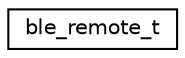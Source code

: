 digraph "Graphical Class Hierarchy"
{
  edge [fontname="Helvetica",fontsize="10",labelfontname="Helvetica",labelfontsize="10"];
  node [fontname="Helvetica",fontsize="10",shape=record];
  rankdir="LR";
  Node1 [label="ble_remote_t",height=0.2,width=0.4,color="black", fillcolor="white", style="filled",URL="$structble__remote__t.html"];
}

